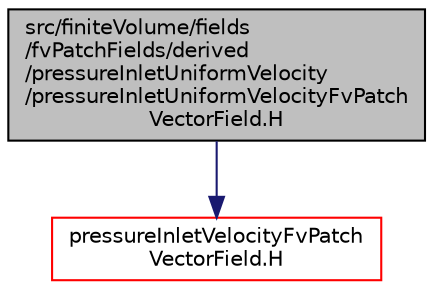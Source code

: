 digraph "src/finiteVolume/fields/fvPatchFields/derived/pressureInletUniformVelocity/pressureInletUniformVelocityFvPatchVectorField.H"
{
  bgcolor="transparent";
  edge [fontname="Helvetica",fontsize="10",labelfontname="Helvetica",labelfontsize="10"];
  node [fontname="Helvetica",fontsize="10",shape=record];
  Node1 [label="src/finiteVolume/fields\l/fvPatchFields/derived\l/pressureInletUniformVelocity\l/pressureInletUniformVelocityFvPatch\lVectorField.H",height=0.2,width=0.4,color="black", fillcolor="grey75", style="filled", fontcolor="black"];
  Node1 -> Node2 [color="midnightblue",fontsize="10",style="solid",fontname="Helvetica"];
  Node2 [label="pressureInletVelocityFvPatch\lVectorField.H",height=0.2,width=0.4,color="red",URL="$a05601.html"];
}
